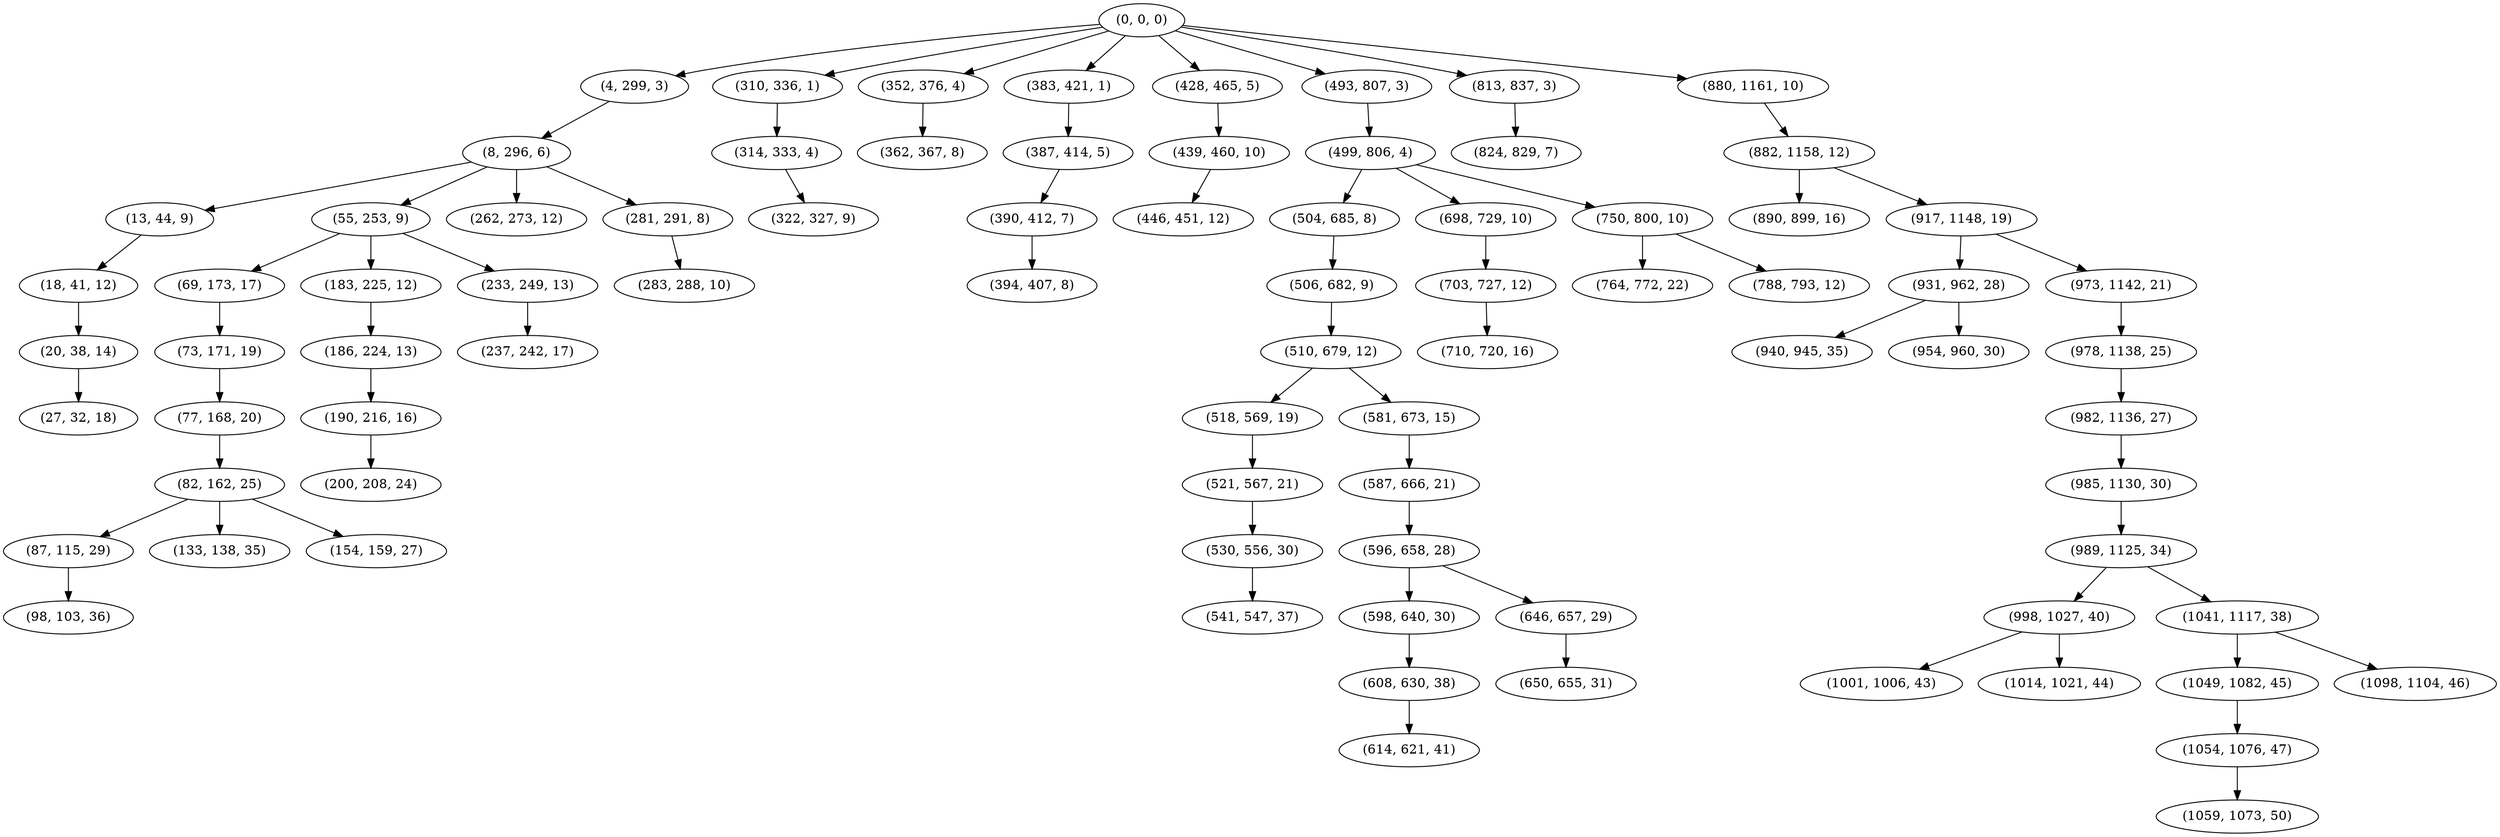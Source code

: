 digraph tree {
    "(0, 0, 0)";
    "(4, 299, 3)";
    "(8, 296, 6)";
    "(13, 44, 9)";
    "(18, 41, 12)";
    "(20, 38, 14)";
    "(27, 32, 18)";
    "(55, 253, 9)";
    "(69, 173, 17)";
    "(73, 171, 19)";
    "(77, 168, 20)";
    "(82, 162, 25)";
    "(87, 115, 29)";
    "(98, 103, 36)";
    "(133, 138, 35)";
    "(154, 159, 27)";
    "(183, 225, 12)";
    "(186, 224, 13)";
    "(190, 216, 16)";
    "(200, 208, 24)";
    "(233, 249, 13)";
    "(237, 242, 17)";
    "(262, 273, 12)";
    "(281, 291, 8)";
    "(283, 288, 10)";
    "(310, 336, 1)";
    "(314, 333, 4)";
    "(322, 327, 9)";
    "(352, 376, 4)";
    "(362, 367, 8)";
    "(383, 421, 1)";
    "(387, 414, 5)";
    "(390, 412, 7)";
    "(394, 407, 8)";
    "(428, 465, 5)";
    "(439, 460, 10)";
    "(446, 451, 12)";
    "(493, 807, 3)";
    "(499, 806, 4)";
    "(504, 685, 8)";
    "(506, 682, 9)";
    "(510, 679, 12)";
    "(518, 569, 19)";
    "(521, 567, 21)";
    "(530, 556, 30)";
    "(541, 547, 37)";
    "(581, 673, 15)";
    "(587, 666, 21)";
    "(596, 658, 28)";
    "(598, 640, 30)";
    "(608, 630, 38)";
    "(614, 621, 41)";
    "(646, 657, 29)";
    "(650, 655, 31)";
    "(698, 729, 10)";
    "(703, 727, 12)";
    "(710, 720, 16)";
    "(750, 800, 10)";
    "(764, 772, 22)";
    "(788, 793, 12)";
    "(813, 837, 3)";
    "(824, 829, 7)";
    "(880, 1161, 10)";
    "(882, 1158, 12)";
    "(890, 899, 16)";
    "(917, 1148, 19)";
    "(931, 962, 28)";
    "(940, 945, 35)";
    "(954, 960, 30)";
    "(973, 1142, 21)";
    "(978, 1138, 25)";
    "(982, 1136, 27)";
    "(985, 1130, 30)";
    "(989, 1125, 34)";
    "(998, 1027, 40)";
    "(1001, 1006, 43)";
    "(1014, 1021, 44)";
    "(1041, 1117, 38)";
    "(1049, 1082, 45)";
    "(1054, 1076, 47)";
    "(1059, 1073, 50)";
    "(1098, 1104, 46)";
    "(0, 0, 0)" -> "(4, 299, 3)";
    "(0, 0, 0)" -> "(310, 336, 1)";
    "(0, 0, 0)" -> "(352, 376, 4)";
    "(0, 0, 0)" -> "(383, 421, 1)";
    "(0, 0, 0)" -> "(428, 465, 5)";
    "(0, 0, 0)" -> "(493, 807, 3)";
    "(0, 0, 0)" -> "(813, 837, 3)";
    "(0, 0, 0)" -> "(880, 1161, 10)";
    "(4, 299, 3)" -> "(8, 296, 6)";
    "(8, 296, 6)" -> "(13, 44, 9)";
    "(8, 296, 6)" -> "(55, 253, 9)";
    "(8, 296, 6)" -> "(262, 273, 12)";
    "(8, 296, 6)" -> "(281, 291, 8)";
    "(13, 44, 9)" -> "(18, 41, 12)";
    "(18, 41, 12)" -> "(20, 38, 14)";
    "(20, 38, 14)" -> "(27, 32, 18)";
    "(55, 253, 9)" -> "(69, 173, 17)";
    "(55, 253, 9)" -> "(183, 225, 12)";
    "(55, 253, 9)" -> "(233, 249, 13)";
    "(69, 173, 17)" -> "(73, 171, 19)";
    "(73, 171, 19)" -> "(77, 168, 20)";
    "(77, 168, 20)" -> "(82, 162, 25)";
    "(82, 162, 25)" -> "(87, 115, 29)";
    "(82, 162, 25)" -> "(133, 138, 35)";
    "(82, 162, 25)" -> "(154, 159, 27)";
    "(87, 115, 29)" -> "(98, 103, 36)";
    "(183, 225, 12)" -> "(186, 224, 13)";
    "(186, 224, 13)" -> "(190, 216, 16)";
    "(190, 216, 16)" -> "(200, 208, 24)";
    "(233, 249, 13)" -> "(237, 242, 17)";
    "(281, 291, 8)" -> "(283, 288, 10)";
    "(310, 336, 1)" -> "(314, 333, 4)";
    "(314, 333, 4)" -> "(322, 327, 9)";
    "(352, 376, 4)" -> "(362, 367, 8)";
    "(383, 421, 1)" -> "(387, 414, 5)";
    "(387, 414, 5)" -> "(390, 412, 7)";
    "(390, 412, 7)" -> "(394, 407, 8)";
    "(428, 465, 5)" -> "(439, 460, 10)";
    "(439, 460, 10)" -> "(446, 451, 12)";
    "(493, 807, 3)" -> "(499, 806, 4)";
    "(499, 806, 4)" -> "(504, 685, 8)";
    "(499, 806, 4)" -> "(698, 729, 10)";
    "(499, 806, 4)" -> "(750, 800, 10)";
    "(504, 685, 8)" -> "(506, 682, 9)";
    "(506, 682, 9)" -> "(510, 679, 12)";
    "(510, 679, 12)" -> "(518, 569, 19)";
    "(510, 679, 12)" -> "(581, 673, 15)";
    "(518, 569, 19)" -> "(521, 567, 21)";
    "(521, 567, 21)" -> "(530, 556, 30)";
    "(530, 556, 30)" -> "(541, 547, 37)";
    "(581, 673, 15)" -> "(587, 666, 21)";
    "(587, 666, 21)" -> "(596, 658, 28)";
    "(596, 658, 28)" -> "(598, 640, 30)";
    "(596, 658, 28)" -> "(646, 657, 29)";
    "(598, 640, 30)" -> "(608, 630, 38)";
    "(608, 630, 38)" -> "(614, 621, 41)";
    "(646, 657, 29)" -> "(650, 655, 31)";
    "(698, 729, 10)" -> "(703, 727, 12)";
    "(703, 727, 12)" -> "(710, 720, 16)";
    "(750, 800, 10)" -> "(764, 772, 22)";
    "(750, 800, 10)" -> "(788, 793, 12)";
    "(813, 837, 3)" -> "(824, 829, 7)";
    "(880, 1161, 10)" -> "(882, 1158, 12)";
    "(882, 1158, 12)" -> "(890, 899, 16)";
    "(882, 1158, 12)" -> "(917, 1148, 19)";
    "(917, 1148, 19)" -> "(931, 962, 28)";
    "(917, 1148, 19)" -> "(973, 1142, 21)";
    "(931, 962, 28)" -> "(940, 945, 35)";
    "(931, 962, 28)" -> "(954, 960, 30)";
    "(973, 1142, 21)" -> "(978, 1138, 25)";
    "(978, 1138, 25)" -> "(982, 1136, 27)";
    "(982, 1136, 27)" -> "(985, 1130, 30)";
    "(985, 1130, 30)" -> "(989, 1125, 34)";
    "(989, 1125, 34)" -> "(998, 1027, 40)";
    "(989, 1125, 34)" -> "(1041, 1117, 38)";
    "(998, 1027, 40)" -> "(1001, 1006, 43)";
    "(998, 1027, 40)" -> "(1014, 1021, 44)";
    "(1041, 1117, 38)" -> "(1049, 1082, 45)";
    "(1041, 1117, 38)" -> "(1098, 1104, 46)";
    "(1049, 1082, 45)" -> "(1054, 1076, 47)";
    "(1054, 1076, 47)" -> "(1059, 1073, 50)";
}
